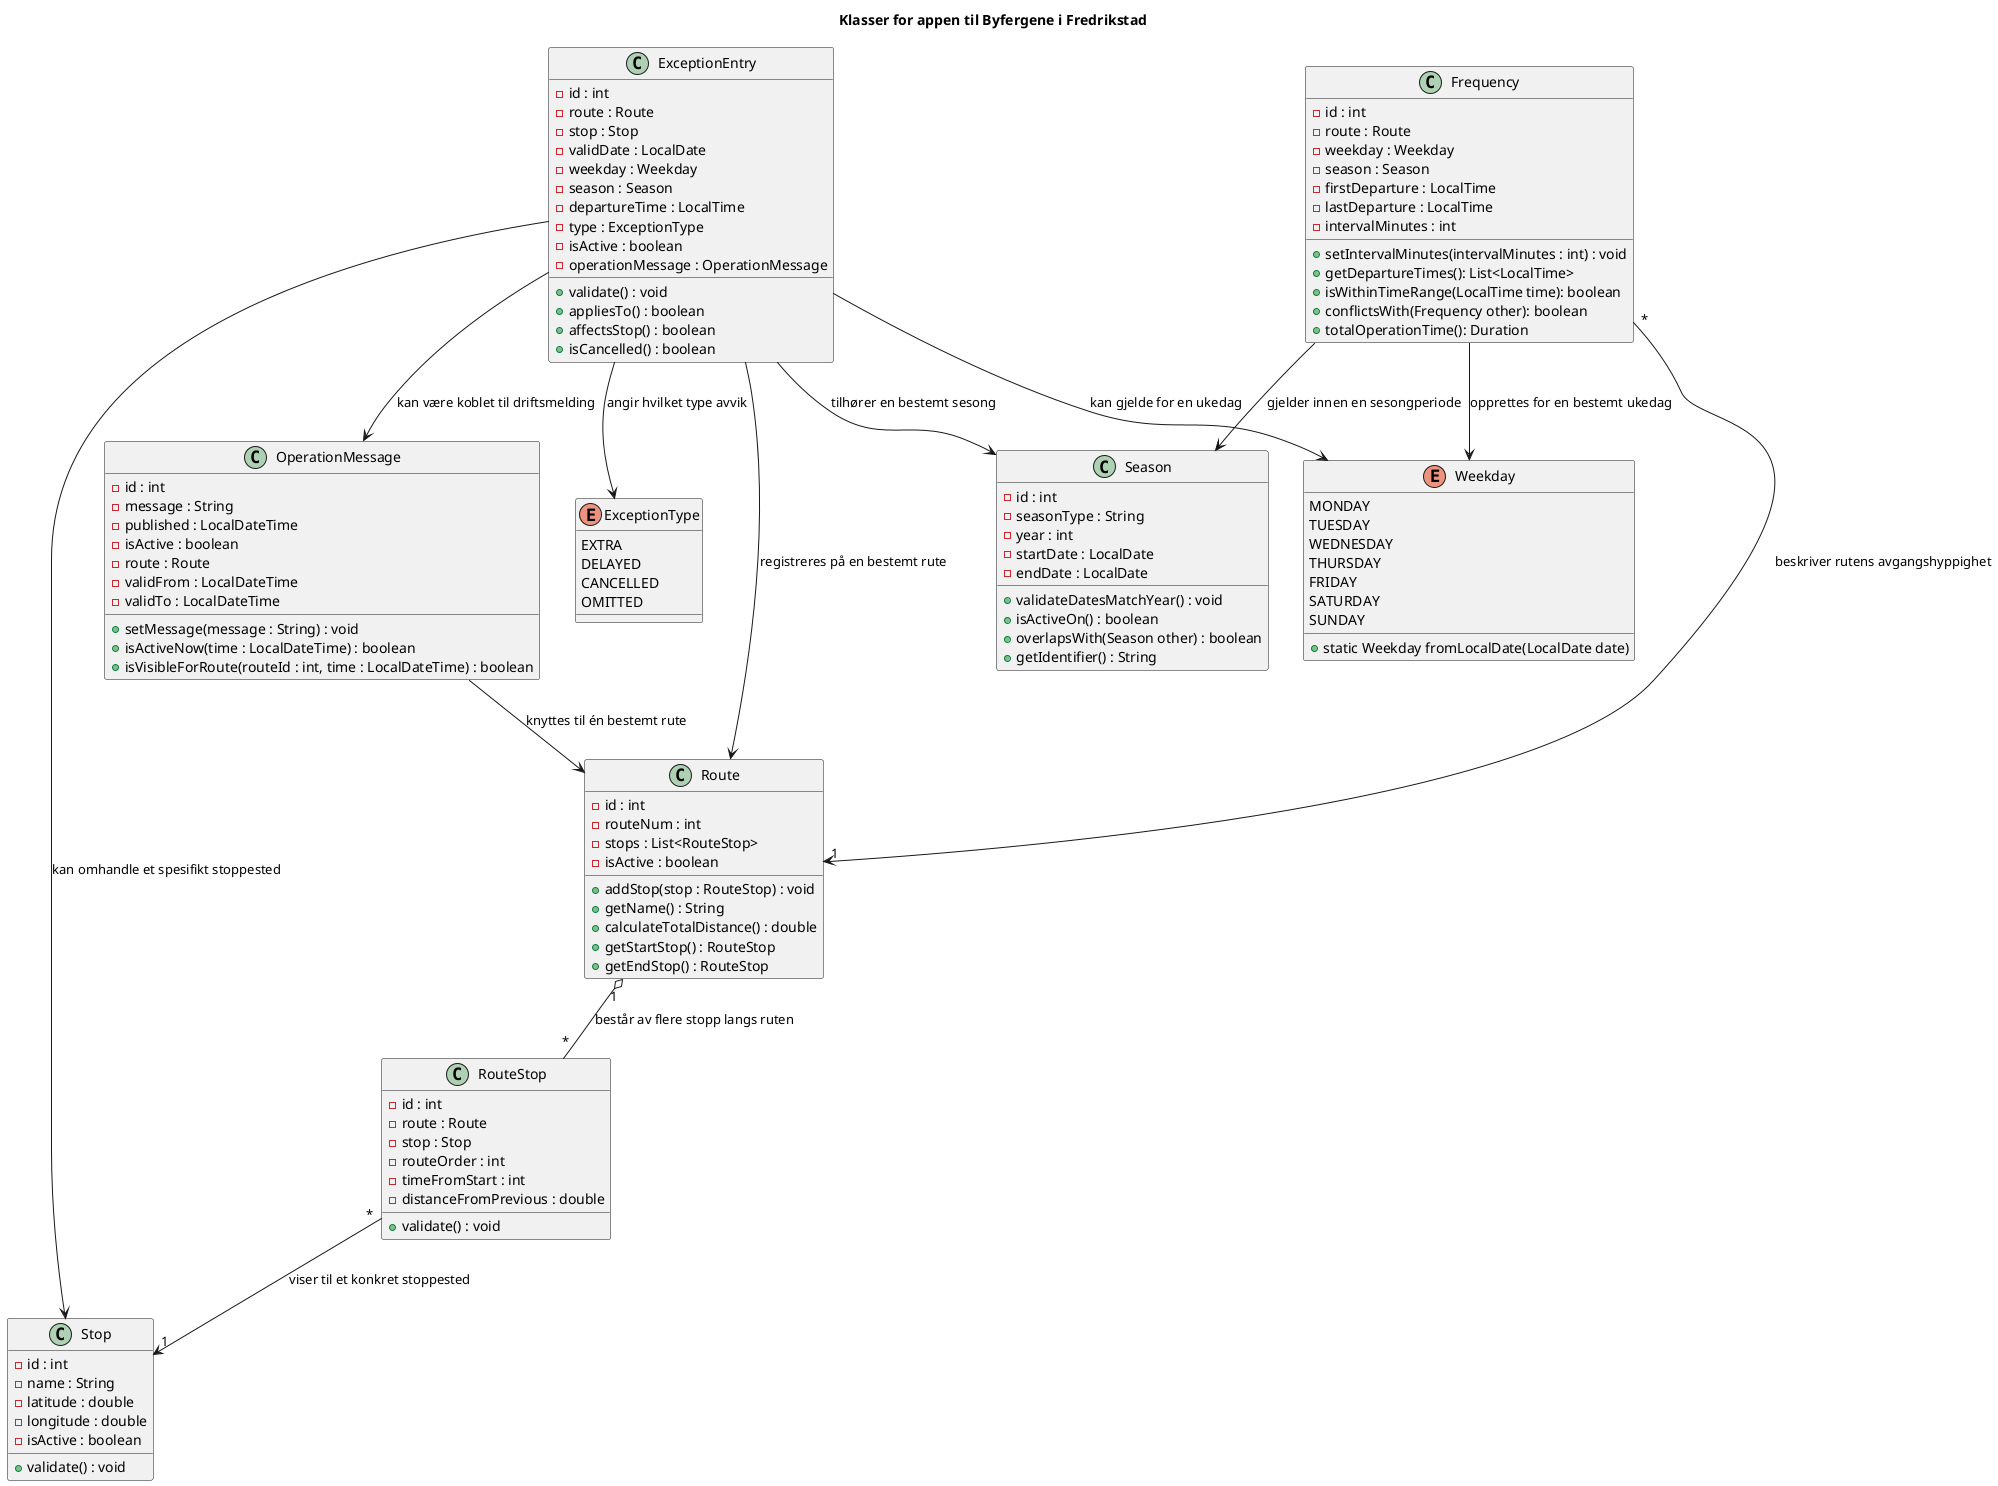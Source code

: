 @startuml
title Klasser for appen til Byfergene i Fredrikstad

' ========= Route =========
class Route {
  - id : int
  - routeNum : int
  - stops : List<RouteStop>
  - isActive : boolean

  + addStop(stop : RouteStop) : void
  + getName() : String
  + calculateTotalDistance() : double
  + getStartStop() : RouteStop
  + getEndStop() : RouteStop
}

' ========= RouteStop =========
class RouteStop {
  - id : int
  - route : Route
  - stop : Stop
  - routeOrder : int
  - timeFromStart : int
  - distanceFromPrevious : double

  + validate() : void
}

' ========= Stop =========
class Stop {
  - id : int
  - name : String
  - latitude : double
  - longitude : double
  - isActive : boolean

  + validate() : void
}

' ========= OperationMessage =========
class OperationMessage {
  - id : int
  - message : String
  - published : LocalDateTime
  - isActive : boolean
  - route : Route
  - validFrom : LocalDateTime
  - validTo : LocalDateTime

  + setMessage(message : String) : void
  + isActiveNow(time : LocalDateTime) : boolean
  + isVisibleForRoute(routeId : int, time : LocalDateTime) : boolean
}

' ========= ExceptionEntry =========
class ExceptionEntry {
  - id : int
  - route : Route
  - stop : Stop
  - validDate : LocalDate
  - weekday : Weekday
  - season : Season
  - departureTime : LocalTime
  - type : ExceptionType
  - isActive : boolean
  - operationMessage : OperationMessage

  + validate() : void
  + appliesTo() : boolean
  + affectsStop() : boolean
  + isCancelled() : boolean
}

' ========= Frequency =========
class Frequency {
  - id : int
  - route : Route
  - weekday : Weekday
  - season : Season
  - firstDeparture : LocalTime
  - lastDeparture : LocalTime
  - intervalMinutes : int

  + setIntervalMinutes(intervalMinutes : int) : void
  + getDepartureTimes(): List<LocalTime>
  + isWithinTimeRange(LocalTime time): boolean
  + conflictsWith(Frequency other): boolean
  + totalOperationTime(): Duration
}

' ========= Season =========
class Season {
  - id : int
  - seasonType : String
  - year : int
  - startDate : LocalDate
  - endDate : LocalDate

  + validateDatesMatchYear() : void
  + isActiveOn() : boolean
  + overlapsWith(Season other) : boolean
  + getIdentifier() : String
}

' ========= Enums =========
enum Weekday {
  MONDAY
  TUESDAY
  WEDNESDAY
  THURSDAY
  FRIDAY
  SATURDAY
  SUNDAY

  + static Weekday fromLocalDate(LocalDate date)
}

enum ExceptionType {
  EXTRA
  DELAYED
  CANCELLED
  OMITTED
}

' ========= Relasjoner (mer naturlige beskrivelser) =========
Route "1" o-- "*" RouteStop : består av flere stopp langs ruten
RouteStop "*" --> "1" Stop : viser til et konkret stoppested

OperationMessage --> Route : knyttes til én bestemt rute

Frequency "*" --> "1" Route : beskriver rutens avgangshyppighet
Frequency --> Weekday : opprettes for en bestemt ukedag
Frequency --> Season : gjelder innen en sesongperiode

ExceptionEntry --> Route : registreres på en bestemt rute
ExceptionEntry --> Stop : kan omhandle et spesifikt stoppested
ExceptionEntry --> Weekday : kan gjelde for en ukedag
ExceptionEntry --> Season : tilhører en bestemt sesong
ExceptionEntry --> ExceptionType : angir hvilket type avvik
ExceptionEntry --> OperationMessage : kan være koblet til driftsmelding

@enduml
